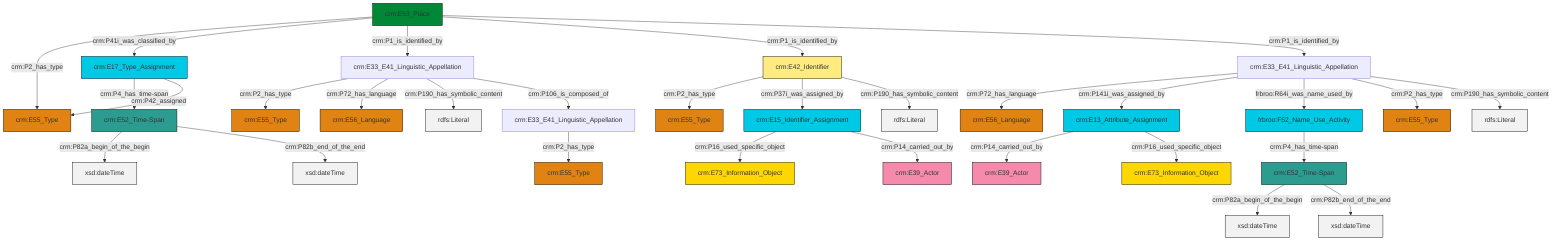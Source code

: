 graph TD
classDef Literal fill:#f2f2f2,stroke:#000000;
classDef CRM_Entity fill:#FFFFFF,stroke:#000000;
classDef Temporal_Entity fill:#00C9E6, stroke:#000000;
classDef Type fill:#E18312, stroke:#000000;
classDef Time-Span fill:#2C9C91, stroke:#000000;
classDef Appellation fill:#FFEB7F, stroke:#000000;
classDef Place fill:#008836, stroke:#000000;
classDef Persistent_Item fill:#B266B2, stroke:#000000;
classDef Conceptual_Object fill:#FFD700, stroke:#000000;
classDef Physical_Thing fill:#D2B48C, stroke:#000000;
classDef Actor fill:#f58aad, stroke:#000000;
classDef PC_Classes fill:#4ce600, stroke:#000000;
classDef Multi fill:#cccccc,stroke:#000000;

4["crm:E53_Place"]:::Place -->|crm:P2_has_type| 5["crm:E55_Type"]:::Type
6["crm:E52_Time-Span"]:::Time-Span -->|crm:P82a_begin_of_the_begin| 7[xsd:dateTime]:::Literal
12["crm:E42_Identifier"]:::Appellation -->|crm:P2_has_type| 13["crm:E55_Type"]:::Type
10["crm:E33_E41_Linguistic_Appellation"]:::Default -->|crm:P72_has_language| 15["crm:E56_Language"]:::Type
16["crm:E33_E41_Linguistic_Appellation"]:::Default -->|crm:P2_has_type| 2["crm:E55_Type"]:::Type
17["frbroo:F52_Name_Use_Activity"]:::Temporal_Entity -->|crm:P4_has_time-span| 6["crm:E52_Time-Span"]:::Time-Span
4["crm:E53_Place"]:::Place -->|crm:P41i_was_classified_by| 26["crm:E17_Type_Assignment"]:::Temporal_Entity
10["crm:E33_E41_Linguistic_Appellation"]:::Default -->|crm:P141i_was_assigned_by| 27["crm:E13_Attribute_Assignment"]:::Temporal_Entity
28["crm:E33_E41_Linguistic_Appellation"]:::Default -->|crm:P2_has_type| 18["crm:E55_Type"]:::Type
0["crm:E15_Identifier_Assignment"]:::Temporal_Entity -->|crm:P16_used_specific_object| 32["crm:E73_Information_Object"]:::Conceptual_Object
26["crm:E17_Type_Assignment"]:::Temporal_Entity -->|crm:P4_has_time-span| 34["crm:E52_Time-Span"]:::Time-Span
0["crm:E15_Identifier_Assignment"]:::Temporal_Entity -->|crm:P14_carried_out_by| 30["crm:E39_Actor"]:::Actor
4["crm:E53_Place"]:::Place -->|crm:P1_is_identified_by| 16["crm:E33_E41_Linguistic_Appellation"]:::Default
10["crm:E33_E41_Linguistic_Appellation"]:::Default -->|frbroo:R64i_was_name_used_by| 17["frbroo:F52_Name_Use_Activity"]:::Temporal_Entity
34["crm:E52_Time-Span"]:::Time-Span -->|crm:P82a_begin_of_the_begin| 37[xsd:dateTime]:::Literal
10["crm:E33_E41_Linguistic_Appellation"]:::Default -->|crm:P2_has_type| 20["crm:E55_Type"]:::Type
16["crm:E33_E41_Linguistic_Appellation"]:::Default -->|crm:P72_has_language| 39["crm:E56_Language"]:::Type
16["crm:E33_E41_Linguistic_Appellation"]:::Default -->|crm:P190_has_symbolic_content| 40[rdfs:Literal]:::Literal
4["crm:E53_Place"]:::Place -->|crm:P1_is_identified_by| 12["crm:E42_Identifier"]:::Appellation
27["crm:E13_Attribute_Assignment"]:::Temporal_Entity -->|crm:P14_carried_out_by| 8["crm:E39_Actor"]:::Actor
10["crm:E33_E41_Linguistic_Appellation"]:::Default -->|crm:P190_has_symbolic_content| 42[rdfs:Literal]:::Literal
12["crm:E42_Identifier"]:::Appellation -->|crm:P37i_was_assigned_by| 0["crm:E15_Identifier_Assignment"]:::Temporal_Entity
26["crm:E17_Type_Assignment"]:::Temporal_Entity -->|crm:P42_assigned| 5["crm:E55_Type"]:::Type
34["crm:E52_Time-Span"]:::Time-Span -->|crm:P82b_end_of_the_end| 44[xsd:dateTime]:::Literal
27["crm:E13_Attribute_Assignment"]:::Temporal_Entity -->|crm:P16_used_specific_object| 23["crm:E73_Information_Object"]:::Conceptual_Object
6["crm:E52_Time-Span"]:::Time-Span -->|crm:P82b_end_of_the_end| 46[xsd:dateTime]:::Literal
4["crm:E53_Place"]:::Place -->|crm:P1_is_identified_by| 10["crm:E33_E41_Linguistic_Appellation"]:::Default
12["crm:E42_Identifier"]:::Appellation -->|crm:P190_has_symbolic_content| 49[rdfs:Literal]:::Literal
16["crm:E33_E41_Linguistic_Appellation"]:::Default -->|crm:P106_is_composed_of| 28["crm:E33_E41_Linguistic_Appellation"]:::Default